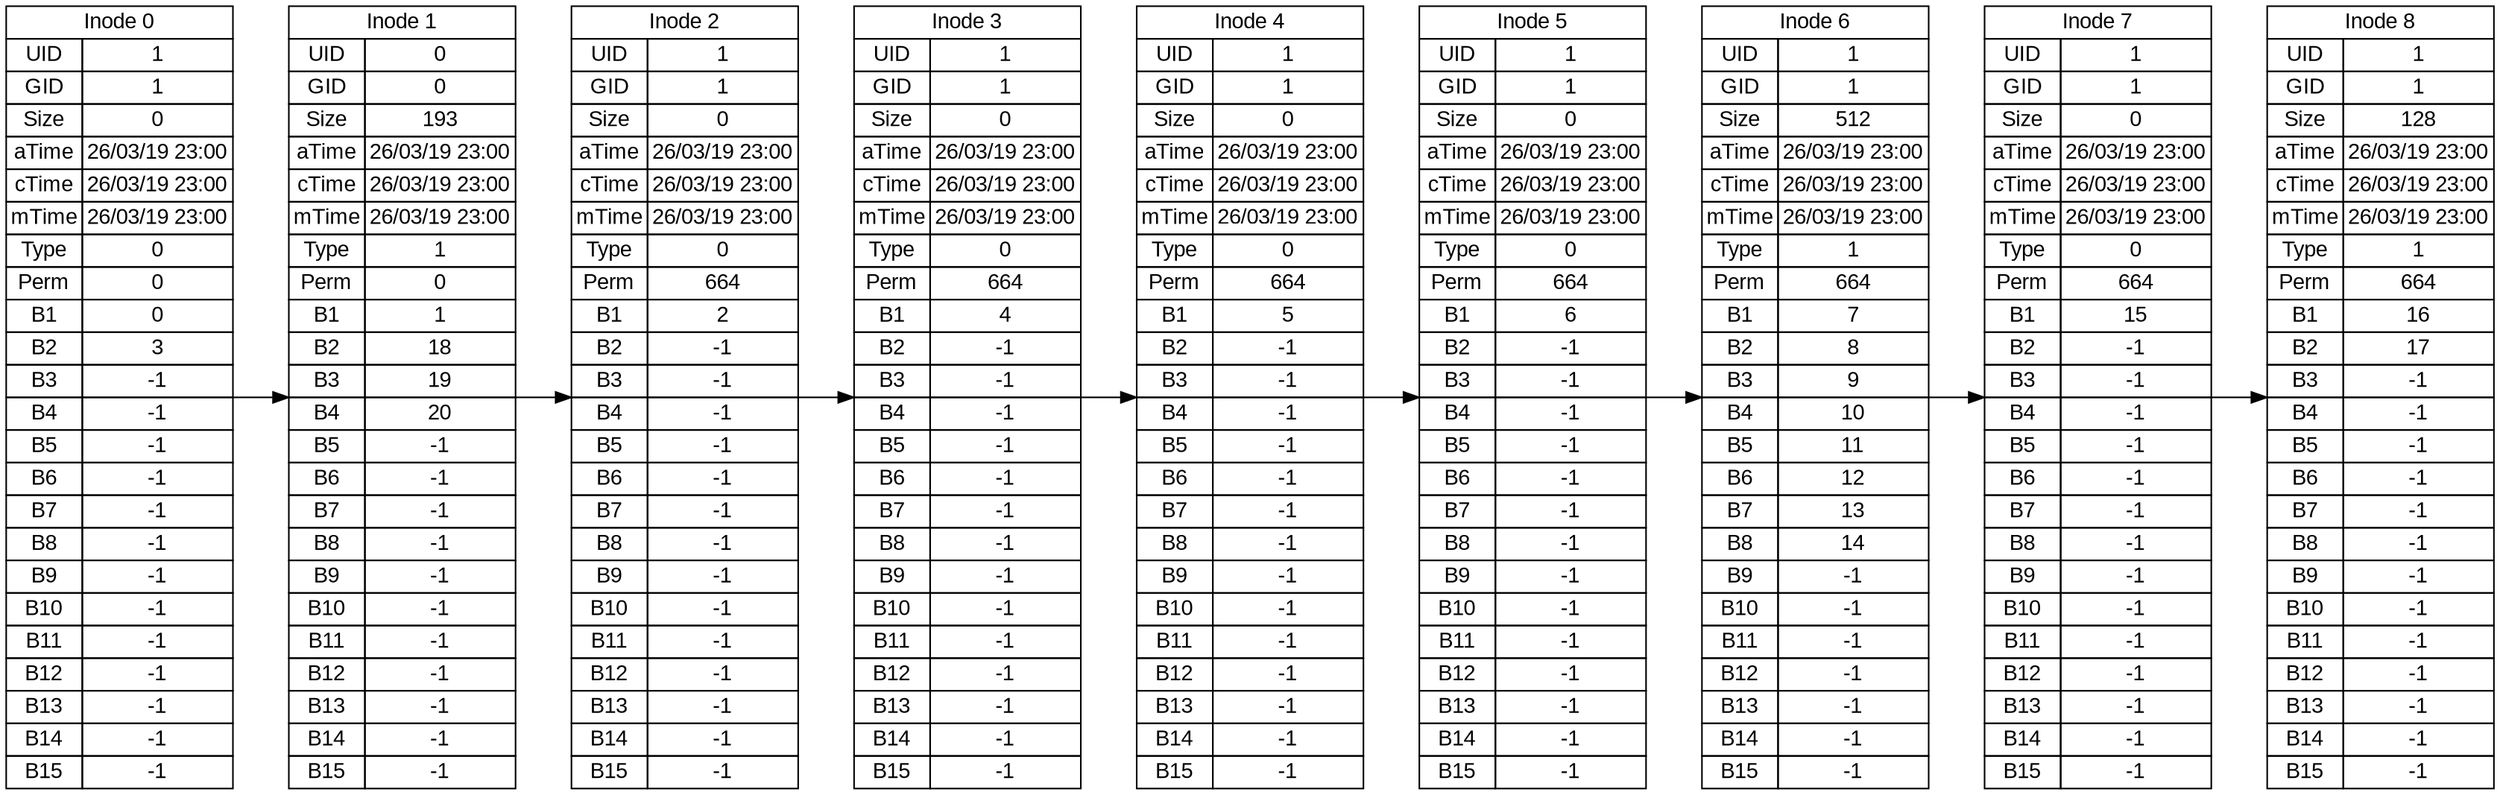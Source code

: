 digraph g {
rankdir = LR;
graph [fontname = "arial"];
node [fontname = "arial"];
edge [fontname = "arial"];
	in0 [shape=none, margin=0, label =<
		<table border="0" cellborder="1" cellspacing="0">
			<tr> <td colspan = "2">Inode 0</td> </tr>
			<tr> <td>UID</td> <td>1</td> </tr>
			<tr> <td>GID</td> <td>1</td> </tr>
			<tr> <td>Size</td> <td>0</td> </tr>
			<tr> <td>aTime</td> <td>26/03/19 23:00</td> </tr>
			<tr> <td>cTime</td> <td>26/03/19 23:00</td> </tr>
			<tr> <td>mTime</td> <td>26/03/19 23:00</td> </tr>
			<tr> <td>Type</td> <td>0</td> </tr>
			<tr> <td>Perm</td> <td>0</td> </tr>
			<tr> <td>B1</td> <td>0</td> </tr>
			<tr> <td>B2</td> <td>3</td> </tr>
			<tr> <td>B3</td> <td>-1</td> </tr>
			<tr> <td>B4</td> <td>-1</td> </tr>
			<tr> <td>B5</td> <td>-1</td> </tr>
			<tr> <td>B6</td> <td>-1</td> </tr>
			<tr> <td>B7</td> <td>-1</td> </tr>
			<tr> <td>B8</td> <td>-1</td> </tr>
			<tr> <td>B9</td> <td>-1</td> </tr>
			<tr> <td>B10</td> <td>-1</td> </tr>
			<tr> <td>B11</td> <td>-1</td> </tr>
			<tr> <td>B12</td> <td>-1</td> </tr>
			<tr> <td>B13</td> <td>-1</td> </tr>
			<tr> <td>B14</td> <td>-1</td> </tr>
			<tr> <td>B15</td> <td>-1</td> </tr>
	</table> >];

	in1 [shape=none, margin=0, label =<
		<table border="0" cellborder="1" cellspacing="0">
			<tr> <td colspan = "2">Inode 1</td> </tr>
			<tr> <td>UID</td> <td>0</td> </tr>
			<tr> <td>GID</td> <td>0</td> </tr>
			<tr> <td>Size</td> <td>193</td> </tr>
			<tr> <td>aTime</td> <td>26/03/19 23:00</td> </tr>
			<tr> <td>cTime</td> <td>26/03/19 23:00</td> </tr>
			<tr> <td>mTime</td> <td>26/03/19 23:00</td> </tr>
			<tr> <td>Type</td> <td>1</td> </tr>
			<tr> <td>Perm</td> <td>0</td> </tr>
			<tr> <td>B1</td> <td>1</td> </tr>
			<tr> <td>B2</td> <td>18</td> </tr>
			<tr> <td>B3</td> <td>19</td> </tr>
			<tr> <td>B4</td> <td>20</td> </tr>
			<tr> <td>B5</td> <td>-1</td> </tr>
			<tr> <td>B6</td> <td>-1</td> </tr>
			<tr> <td>B7</td> <td>-1</td> </tr>
			<tr> <td>B8</td> <td>-1</td> </tr>
			<tr> <td>B9</td> <td>-1</td> </tr>
			<tr> <td>B10</td> <td>-1</td> </tr>
			<tr> <td>B11</td> <td>-1</td> </tr>
			<tr> <td>B12</td> <td>-1</td> </tr>
			<tr> <td>B13</td> <td>-1</td> </tr>
			<tr> <td>B14</td> <td>-1</td> </tr>
			<tr> <td>B15</td> <td>-1</td> </tr>
	</table> >];

	in0 -> in1;
	in2 [shape=none, margin=0, label =<
		<table border="0" cellborder="1" cellspacing="0">
			<tr> <td colspan = "2">Inode 2</td> </tr>
			<tr> <td>UID</td> <td>1</td> </tr>
			<tr> <td>GID</td> <td>1</td> </tr>
			<tr> <td>Size</td> <td>0</td> </tr>
			<tr> <td>aTime</td> <td>26/03/19 23:00</td> </tr>
			<tr> <td>cTime</td> <td>26/03/19 23:00</td> </tr>
			<tr> <td>mTime</td> <td>26/03/19 23:00</td> </tr>
			<tr> <td>Type</td> <td>0</td> </tr>
			<tr> <td>Perm</td> <td>664</td> </tr>
			<tr> <td>B1</td> <td>2</td> </tr>
			<tr> <td>B2</td> <td>-1</td> </tr>
			<tr> <td>B3</td> <td>-1</td> </tr>
			<tr> <td>B4</td> <td>-1</td> </tr>
			<tr> <td>B5</td> <td>-1</td> </tr>
			<tr> <td>B6</td> <td>-1</td> </tr>
			<tr> <td>B7</td> <td>-1</td> </tr>
			<tr> <td>B8</td> <td>-1</td> </tr>
			<tr> <td>B9</td> <td>-1</td> </tr>
			<tr> <td>B10</td> <td>-1</td> </tr>
			<tr> <td>B11</td> <td>-1</td> </tr>
			<tr> <td>B12</td> <td>-1</td> </tr>
			<tr> <td>B13</td> <td>-1</td> </tr>
			<tr> <td>B14</td> <td>-1</td> </tr>
			<tr> <td>B15</td> <td>-1</td> </tr>
	</table> >];

	in1 -> in2;
	in3 [shape=none, margin=0, label =<
		<table border="0" cellborder="1" cellspacing="0">
			<tr> <td colspan = "2">Inode 3</td> </tr>
			<tr> <td>UID</td> <td>1</td> </tr>
			<tr> <td>GID</td> <td>1</td> </tr>
			<tr> <td>Size</td> <td>0</td> </tr>
			<tr> <td>aTime</td> <td>26/03/19 23:00</td> </tr>
			<tr> <td>cTime</td> <td>26/03/19 23:00</td> </tr>
			<tr> <td>mTime</td> <td>26/03/19 23:00</td> </tr>
			<tr> <td>Type</td> <td>0</td> </tr>
			<tr> <td>Perm</td> <td>664</td> </tr>
			<tr> <td>B1</td> <td>4</td> </tr>
			<tr> <td>B2</td> <td>-1</td> </tr>
			<tr> <td>B3</td> <td>-1</td> </tr>
			<tr> <td>B4</td> <td>-1</td> </tr>
			<tr> <td>B5</td> <td>-1</td> </tr>
			<tr> <td>B6</td> <td>-1</td> </tr>
			<tr> <td>B7</td> <td>-1</td> </tr>
			<tr> <td>B8</td> <td>-1</td> </tr>
			<tr> <td>B9</td> <td>-1</td> </tr>
			<tr> <td>B10</td> <td>-1</td> </tr>
			<tr> <td>B11</td> <td>-1</td> </tr>
			<tr> <td>B12</td> <td>-1</td> </tr>
			<tr> <td>B13</td> <td>-1</td> </tr>
			<tr> <td>B14</td> <td>-1</td> </tr>
			<tr> <td>B15</td> <td>-1</td> </tr>
	</table> >];

	in2 -> in3;
	in4 [shape=none, margin=0, label =<
		<table border="0" cellborder="1" cellspacing="0">
			<tr> <td colspan = "2">Inode 4</td> </tr>
			<tr> <td>UID</td> <td>1</td> </tr>
			<tr> <td>GID</td> <td>1</td> </tr>
			<tr> <td>Size</td> <td>0</td> </tr>
			<tr> <td>aTime</td> <td>26/03/19 23:00</td> </tr>
			<tr> <td>cTime</td> <td>26/03/19 23:00</td> </tr>
			<tr> <td>mTime</td> <td>26/03/19 23:00</td> </tr>
			<tr> <td>Type</td> <td>0</td> </tr>
			<tr> <td>Perm</td> <td>664</td> </tr>
			<tr> <td>B1</td> <td>5</td> </tr>
			<tr> <td>B2</td> <td>-1</td> </tr>
			<tr> <td>B3</td> <td>-1</td> </tr>
			<tr> <td>B4</td> <td>-1</td> </tr>
			<tr> <td>B5</td> <td>-1</td> </tr>
			<tr> <td>B6</td> <td>-1</td> </tr>
			<tr> <td>B7</td> <td>-1</td> </tr>
			<tr> <td>B8</td> <td>-1</td> </tr>
			<tr> <td>B9</td> <td>-1</td> </tr>
			<tr> <td>B10</td> <td>-1</td> </tr>
			<tr> <td>B11</td> <td>-1</td> </tr>
			<tr> <td>B12</td> <td>-1</td> </tr>
			<tr> <td>B13</td> <td>-1</td> </tr>
			<tr> <td>B14</td> <td>-1</td> </tr>
			<tr> <td>B15</td> <td>-1</td> </tr>
	</table> >];

	in3 -> in4;
	in5 [shape=none, margin=0, label =<
		<table border="0" cellborder="1" cellspacing="0">
			<tr> <td colspan = "2">Inode 5</td> </tr>
			<tr> <td>UID</td> <td>1</td> </tr>
			<tr> <td>GID</td> <td>1</td> </tr>
			<tr> <td>Size</td> <td>0</td> </tr>
			<tr> <td>aTime</td> <td>26/03/19 23:00</td> </tr>
			<tr> <td>cTime</td> <td>26/03/19 23:00</td> </tr>
			<tr> <td>mTime</td> <td>26/03/19 23:00</td> </tr>
			<tr> <td>Type</td> <td>0</td> </tr>
			<tr> <td>Perm</td> <td>664</td> </tr>
			<tr> <td>B1</td> <td>6</td> </tr>
			<tr> <td>B2</td> <td>-1</td> </tr>
			<tr> <td>B3</td> <td>-1</td> </tr>
			<tr> <td>B4</td> <td>-1</td> </tr>
			<tr> <td>B5</td> <td>-1</td> </tr>
			<tr> <td>B6</td> <td>-1</td> </tr>
			<tr> <td>B7</td> <td>-1</td> </tr>
			<tr> <td>B8</td> <td>-1</td> </tr>
			<tr> <td>B9</td> <td>-1</td> </tr>
			<tr> <td>B10</td> <td>-1</td> </tr>
			<tr> <td>B11</td> <td>-1</td> </tr>
			<tr> <td>B12</td> <td>-1</td> </tr>
			<tr> <td>B13</td> <td>-1</td> </tr>
			<tr> <td>B14</td> <td>-1</td> </tr>
			<tr> <td>B15</td> <td>-1</td> </tr>
	</table> >];

	in4 -> in5;
	in6 [shape=none, margin=0, label =<
		<table border="0" cellborder="1" cellspacing="0">
			<tr> <td colspan = "2">Inode 6</td> </tr>
			<tr> <td>UID</td> <td>1</td> </tr>
			<tr> <td>GID</td> <td>1</td> </tr>
			<tr> <td>Size</td> <td>512</td> </tr>
			<tr> <td>aTime</td> <td>26/03/19 23:00</td> </tr>
			<tr> <td>cTime</td> <td>26/03/19 23:00</td> </tr>
			<tr> <td>mTime</td> <td>26/03/19 23:00</td> </tr>
			<tr> <td>Type</td> <td>1</td> </tr>
			<tr> <td>Perm</td> <td>664</td> </tr>
			<tr> <td>B1</td> <td>7</td> </tr>
			<tr> <td>B2</td> <td>8</td> </tr>
			<tr> <td>B3</td> <td>9</td> </tr>
			<tr> <td>B4</td> <td>10</td> </tr>
			<tr> <td>B5</td> <td>11</td> </tr>
			<tr> <td>B6</td> <td>12</td> </tr>
			<tr> <td>B7</td> <td>13</td> </tr>
			<tr> <td>B8</td> <td>14</td> </tr>
			<tr> <td>B9</td> <td>-1</td> </tr>
			<tr> <td>B10</td> <td>-1</td> </tr>
			<tr> <td>B11</td> <td>-1</td> </tr>
			<tr> <td>B12</td> <td>-1</td> </tr>
			<tr> <td>B13</td> <td>-1</td> </tr>
			<tr> <td>B14</td> <td>-1</td> </tr>
			<tr> <td>B15</td> <td>-1</td> </tr>
	</table> >];

	in5 -> in6;
	in7 [shape=none, margin=0, label =<
		<table border="0" cellborder="1" cellspacing="0">
			<tr> <td colspan = "2">Inode 7</td> </tr>
			<tr> <td>UID</td> <td>1</td> </tr>
			<tr> <td>GID</td> <td>1</td> </tr>
			<tr> <td>Size</td> <td>0</td> </tr>
			<tr> <td>aTime</td> <td>26/03/19 23:00</td> </tr>
			<tr> <td>cTime</td> <td>26/03/19 23:00</td> </tr>
			<tr> <td>mTime</td> <td>26/03/19 23:00</td> </tr>
			<tr> <td>Type</td> <td>0</td> </tr>
			<tr> <td>Perm</td> <td>664</td> </tr>
			<tr> <td>B1</td> <td>15</td> </tr>
			<tr> <td>B2</td> <td>-1</td> </tr>
			<tr> <td>B3</td> <td>-1</td> </tr>
			<tr> <td>B4</td> <td>-1</td> </tr>
			<tr> <td>B5</td> <td>-1</td> </tr>
			<tr> <td>B6</td> <td>-1</td> </tr>
			<tr> <td>B7</td> <td>-1</td> </tr>
			<tr> <td>B8</td> <td>-1</td> </tr>
			<tr> <td>B9</td> <td>-1</td> </tr>
			<tr> <td>B10</td> <td>-1</td> </tr>
			<tr> <td>B11</td> <td>-1</td> </tr>
			<tr> <td>B12</td> <td>-1</td> </tr>
			<tr> <td>B13</td> <td>-1</td> </tr>
			<tr> <td>B14</td> <td>-1</td> </tr>
			<tr> <td>B15</td> <td>-1</td> </tr>
	</table> >];

	in6 -> in7;
	in8 [shape=none, margin=0, label =<
		<table border="0" cellborder="1" cellspacing="0">
			<tr> <td colspan = "2">Inode 8</td> </tr>
			<tr> <td>UID</td> <td>1</td> </tr>
			<tr> <td>GID</td> <td>1</td> </tr>
			<tr> <td>Size</td> <td>128</td> </tr>
			<tr> <td>aTime</td> <td>26/03/19 23:00</td> </tr>
			<tr> <td>cTime</td> <td>26/03/19 23:00</td> </tr>
			<tr> <td>mTime</td> <td>26/03/19 23:00</td> </tr>
			<tr> <td>Type</td> <td>1</td> </tr>
			<tr> <td>Perm</td> <td>664</td> </tr>
			<tr> <td>B1</td> <td>16</td> </tr>
			<tr> <td>B2</td> <td>17</td> </tr>
			<tr> <td>B3</td> <td>-1</td> </tr>
			<tr> <td>B4</td> <td>-1</td> </tr>
			<tr> <td>B5</td> <td>-1</td> </tr>
			<tr> <td>B6</td> <td>-1</td> </tr>
			<tr> <td>B7</td> <td>-1</td> </tr>
			<tr> <td>B8</td> <td>-1</td> </tr>
			<tr> <td>B9</td> <td>-1</td> </tr>
			<tr> <td>B10</td> <td>-1</td> </tr>
			<tr> <td>B11</td> <td>-1</td> </tr>
			<tr> <td>B12</td> <td>-1</td> </tr>
			<tr> <td>B13</td> <td>-1</td> </tr>
			<tr> <td>B14</td> <td>-1</td> </tr>
			<tr> <td>B15</td> <td>-1</td> </tr>
	</table> >];

	in7 -> in8;
}
